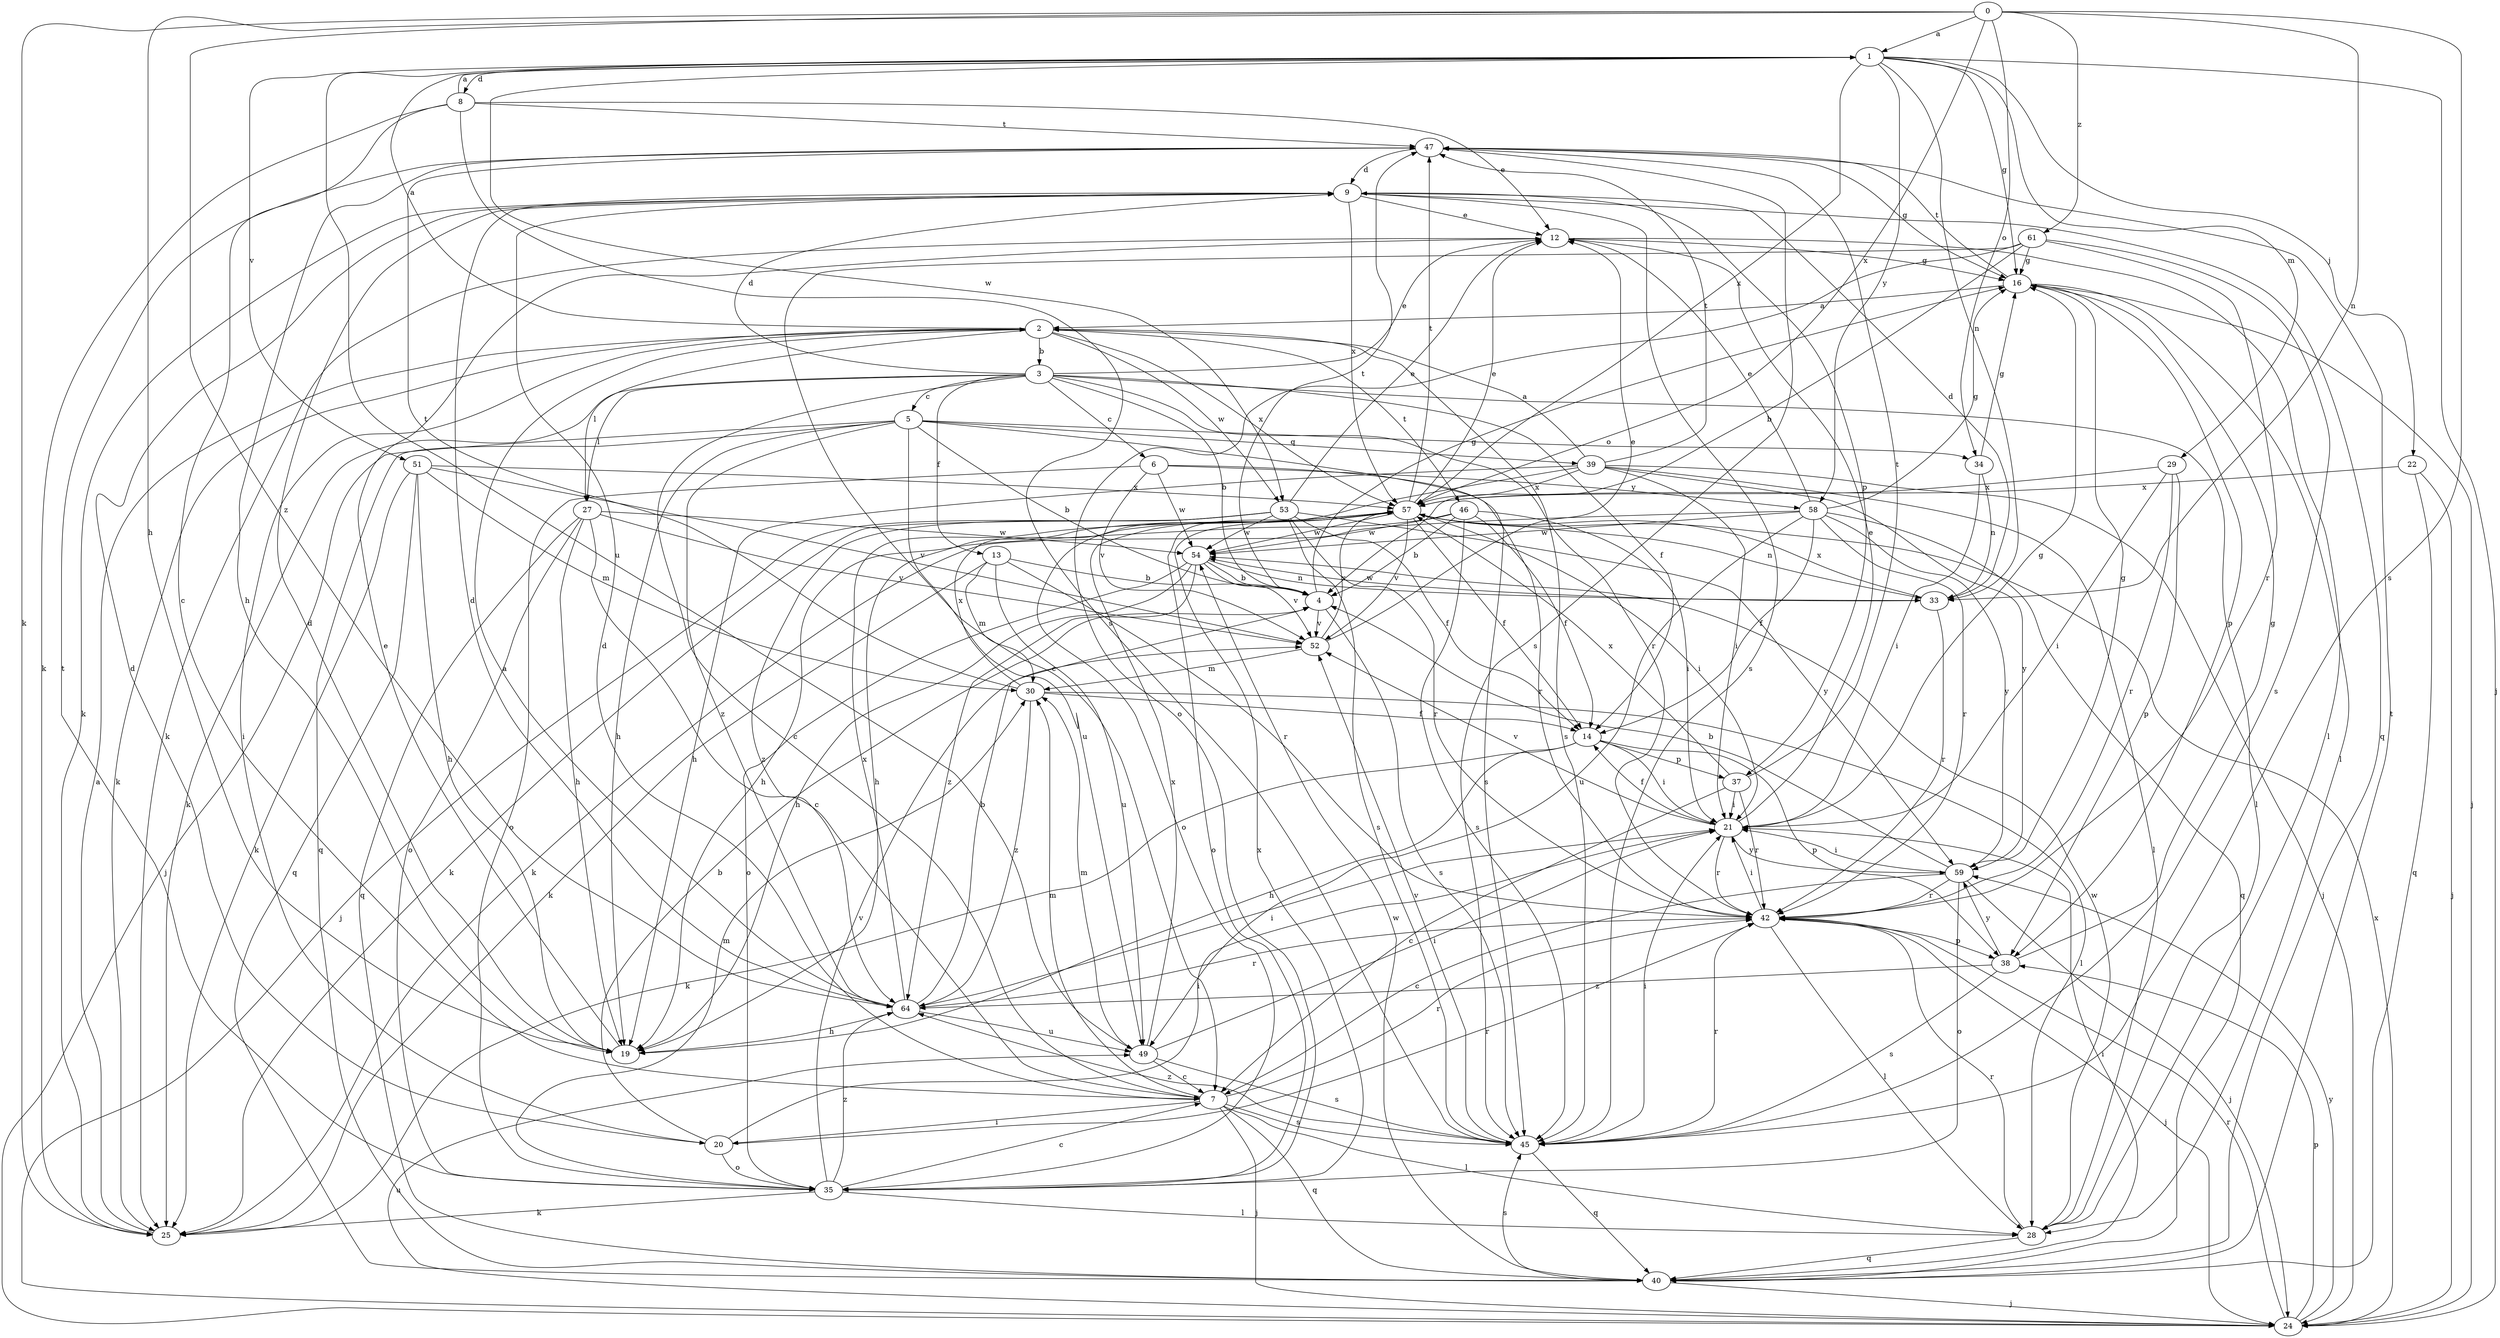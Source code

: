 strict digraph  {
0;
1;
2;
3;
4;
5;
6;
7;
8;
9;
12;
13;
14;
16;
19;
20;
21;
22;
24;
25;
27;
28;
29;
30;
33;
34;
35;
37;
38;
39;
40;
42;
45;
46;
47;
49;
51;
52;
53;
54;
57;
58;
59;
61;
64;
0 -> 1  [label=a];
0 -> 19  [label=h];
0 -> 25  [label=k];
0 -> 33  [label=n];
0 -> 34  [label=o];
0 -> 45  [label=s];
0 -> 57  [label=x];
0 -> 61  [label=z];
0 -> 64  [label=z];
1 -> 8  [label=d];
1 -> 16  [label=g];
1 -> 22  [label=j];
1 -> 24  [label=j];
1 -> 29  [label=m];
1 -> 33  [label=n];
1 -> 49  [label=u];
1 -> 51  [label=v];
1 -> 53  [label=w];
1 -> 57  [label=x];
1 -> 58  [label=y];
2 -> 1  [label=a];
2 -> 3  [label=b];
2 -> 20  [label=i];
2 -> 25  [label=k];
2 -> 27  [label=l];
2 -> 45  [label=s];
2 -> 46  [label=t];
2 -> 53  [label=w];
2 -> 57  [label=x];
3 -> 4  [label=b];
3 -> 5  [label=c];
3 -> 6  [label=c];
3 -> 7  [label=c];
3 -> 9  [label=d];
3 -> 12  [label=e];
3 -> 13  [label=f];
3 -> 14  [label=f];
3 -> 25  [label=k];
3 -> 27  [label=l];
3 -> 28  [label=l];
3 -> 42  [label=r];
4 -> 16  [label=g];
4 -> 45  [label=s];
4 -> 47  [label=t];
4 -> 52  [label=v];
5 -> 4  [label=b];
5 -> 19  [label=h];
5 -> 24  [label=j];
5 -> 34  [label=o];
5 -> 39  [label=q];
5 -> 40  [label=q];
5 -> 45  [label=s];
5 -> 49  [label=u];
5 -> 64  [label=z];
6 -> 35  [label=o];
6 -> 42  [label=r];
6 -> 52  [label=v];
6 -> 54  [label=w];
6 -> 58  [label=y];
7 -> 9  [label=d];
7 -> 20  [label=i];
7 -> 24  [label=j];
7 -> 28  [label=l];
7 -> 30  [label=m];
7 -> 40  [label=q];
7 -> 42  [label=r];
7 -> 45  [label=s];
8 -> 1  [label=a];
8 -> 7  [label=c];
8 -> 12  [label=e];
8 -> 25  [label=k];
8 -> 45  [label=s];
8 -> 47  [label=t];
9 -> 12  [label=e];
9 -> 25  [label=k];
9 -> 37  [label=p];
9 -> 40  [label=q];
9 -> 45  [label=s];
9 -> 57  [label=x];
12 -> 16  [label=g];
12 -> 25  [label=k];
12 -> 28  [label=l];
13 -> 4  [label=b];
13 -> 25  [label=k];
13 -> 30  [label=m];
13 -> 42  [label=r];
13 -> 49  [label=u];
14 -> 19  [label=h];
14 -> 21  [label=i];
14 -> 25  [label=k];
14 -> 37  [label=p];
14 -> 38  [label=p];
16 -> 2  [label=a];
16 -> 24  [label=j];
16 -> 28  [label=l];
16 -> 38  [label=p];
16 -> 47  [label=t];
19 -> 9  [label=d];
19 -> 12  [label=e];
20 -> 4  [label=b];
20 -> 9  [label=d];
20 -> 21  [label=i];
20 -> 35  [label=o];
20 -> 42  [label=r];
21 -> 12  [label=e];
21 -> 14  [label=f];
21 -> 16  [label=g];
21 -> 42  [label=r];
21 -> 52  [label=v];
21 -> 59  [label=y];
22 -> 24  [label=j];
22 -> 40  [label=q];
22 -> 57  [label=x];
24 -> 38  [label=p];
24 -> 42  [label=r];
24 -> 49  [label=u];
24 -> 57  [label=x];
24 -> 59  [label=y];
25 -> 2  [label=a];
27 -> 7  [label=c];
27 -> 19  [label=h];
27 -> 35  [label=o];
27 -> 40  [label=q];
27 -> 52  [label=v];
27 -> 54  [label=w];
28 -> 40  [label=q];
28 -> 42  [label=r];
28 -> 54  [label=w];
29 -> 21  [label=i];
29 -> 38  [label=p];
29 -> 42  [label=r];
29 -> 57  [label=x];
30 -> 14  [label=f];
30 -> 28  [label=l];
30 -> 47  [label=t];
30 -> 57  [label=x];
30 -> 64  [label=z];
33 -> 9  [label=d];
33 -> 42  [label=r];
33 -> 54  [label=w];
33 -> 57  [label=x];
34 -> 16  [label=g];
34 -> 21  [label=i];
34 -> 33  [label=n];
35 -> 7  [label=c];
35 -> 25  [label=k];
35 -> 28  [label=l];
35 -> 30  [label=m];
35 -> 47  [label=t];
35 -> 52  [label=v];
35 -> 57  [label=x];
35 -> 64  [label=z];
37 -> 7  [label=c];
37 -> 21  [label=i];
37 -> 42  [label=r];
37 -> 47  [label=t];
37 -> 57  [label=x];
38 -> 16  [label=g];
38 -> 45  [label=s];
38 -> 59  [label=y];
38 -> 64  [label=z];
39 -> 2  [label=a];
39 -> 19  [label=h];
39 -> 21  [label=i];
39 -> 24  [label=j];
39 -> 28  [label=l];
39 -> 35  [label=o];
39 -> 47  [label=t];
39 -> 57  [label=x];
39 -> 59  [label=y];
40 -> 21  [label=i];
40 -> 24  [label=j];
40 -> 45  [label=s];
40 -> 47  [label=t];
40 -> 54  [label=w];
42 -> 21  [label=i];
42 -> 24  [label=j];
42 -> 28  [label=l];
42 -> 38  [label=p];
45 -> 21  [label=i];
45 -> 40  [label=q];
45 -> 42  [label=r];
45 -> 52  [label=v];
45 -> 64  [label=z];
46 -> 4  [label=b];
46 -> 14  [label=f];
46 -> 19  [label=h];
46 -> 21  [label=i];
46 -> 45  [label=s];
46 -> 54  [label=w];
47 -> 9  [label=d];
47 -> 16  [label=g];
47 -> 19  [label=h];
47 -> 45  [label=s];
49 -> 7  [label=c];
49 -> 21  [label=i];
49 -> 30  [label=m];
49 -> 45  [label=s];
49 -> 57  [label=x];
51 -> 19  [label=h];
51 -> 25  [label=k];
51 -> 30  [label=m];
51 -> 40  [label=q];
51 -> 52  [label=v];
51 -> 57  [label=x];
52 -> 12  [label=e];
52 -> 30  [label=m];
52 -> 57  [label=x];
53 -> 12  [label=e];
53 -> 14  [label=f];
53 -> 24  [label=j];
53 -> 25  [label=k];
53 -> 42  [label=r];
53 -> 45  [label=s];
53 -> 54  [label=w];
53 -> 59  [label=y];
53 -> 64  [label=z];
54 -> 4  [label=b];
54 -> 19  [label=h];
54 -> 33  [label=n];
54 -> 35  [label=o];
54 -> 52  [label=v];
54 -> 64  [label=z];
57 -> 12  [label=e];
57 -> 14  [label=f];
57 -> 19  [label=h];
57 -> 21  [label=i];
57 -> 33  [label=n];
57 -> 35  [label=o];
57 -> 47  [label=t];
57 -> 52  [label=v];
57 -> 54  [label=w];
58 -> 12  [label=e];
58 -> 14  [label=f];
58 -> 16  [label=g];
58 -> 25  [label=k];
58 -> 40  [label=q];
58 -> 42  [label=r];
58 -> 49  [label=u];
58 -> 54  [label=w];
58 -> 59  [label=y];
59 -> 4  [label=b];
59 -> 7  [label=c];
59 -> 16  [label=g];
59 -> 21  [label=i];
59 -> 24  [label=j];
59 -> 35  [label=o];
59 -> 42  [label=r];
61 -> 4  [label=b];
61 -> 7  [label=c];
61 -> 16  [label=g];
61 -> 35  [label=o];
61 -> 42  [label=r];
61 -> 45  [label=s];
64 -> 2  [label=a];
64 -> 4  [label=b];
64 -> 9  [label=d];
64 -> 19  [label=h];
64 -> 21  [label=i];
64 -> 42  [label=r];
64 -> 49  [label=u];
64 -> 57  [label=x];
}
